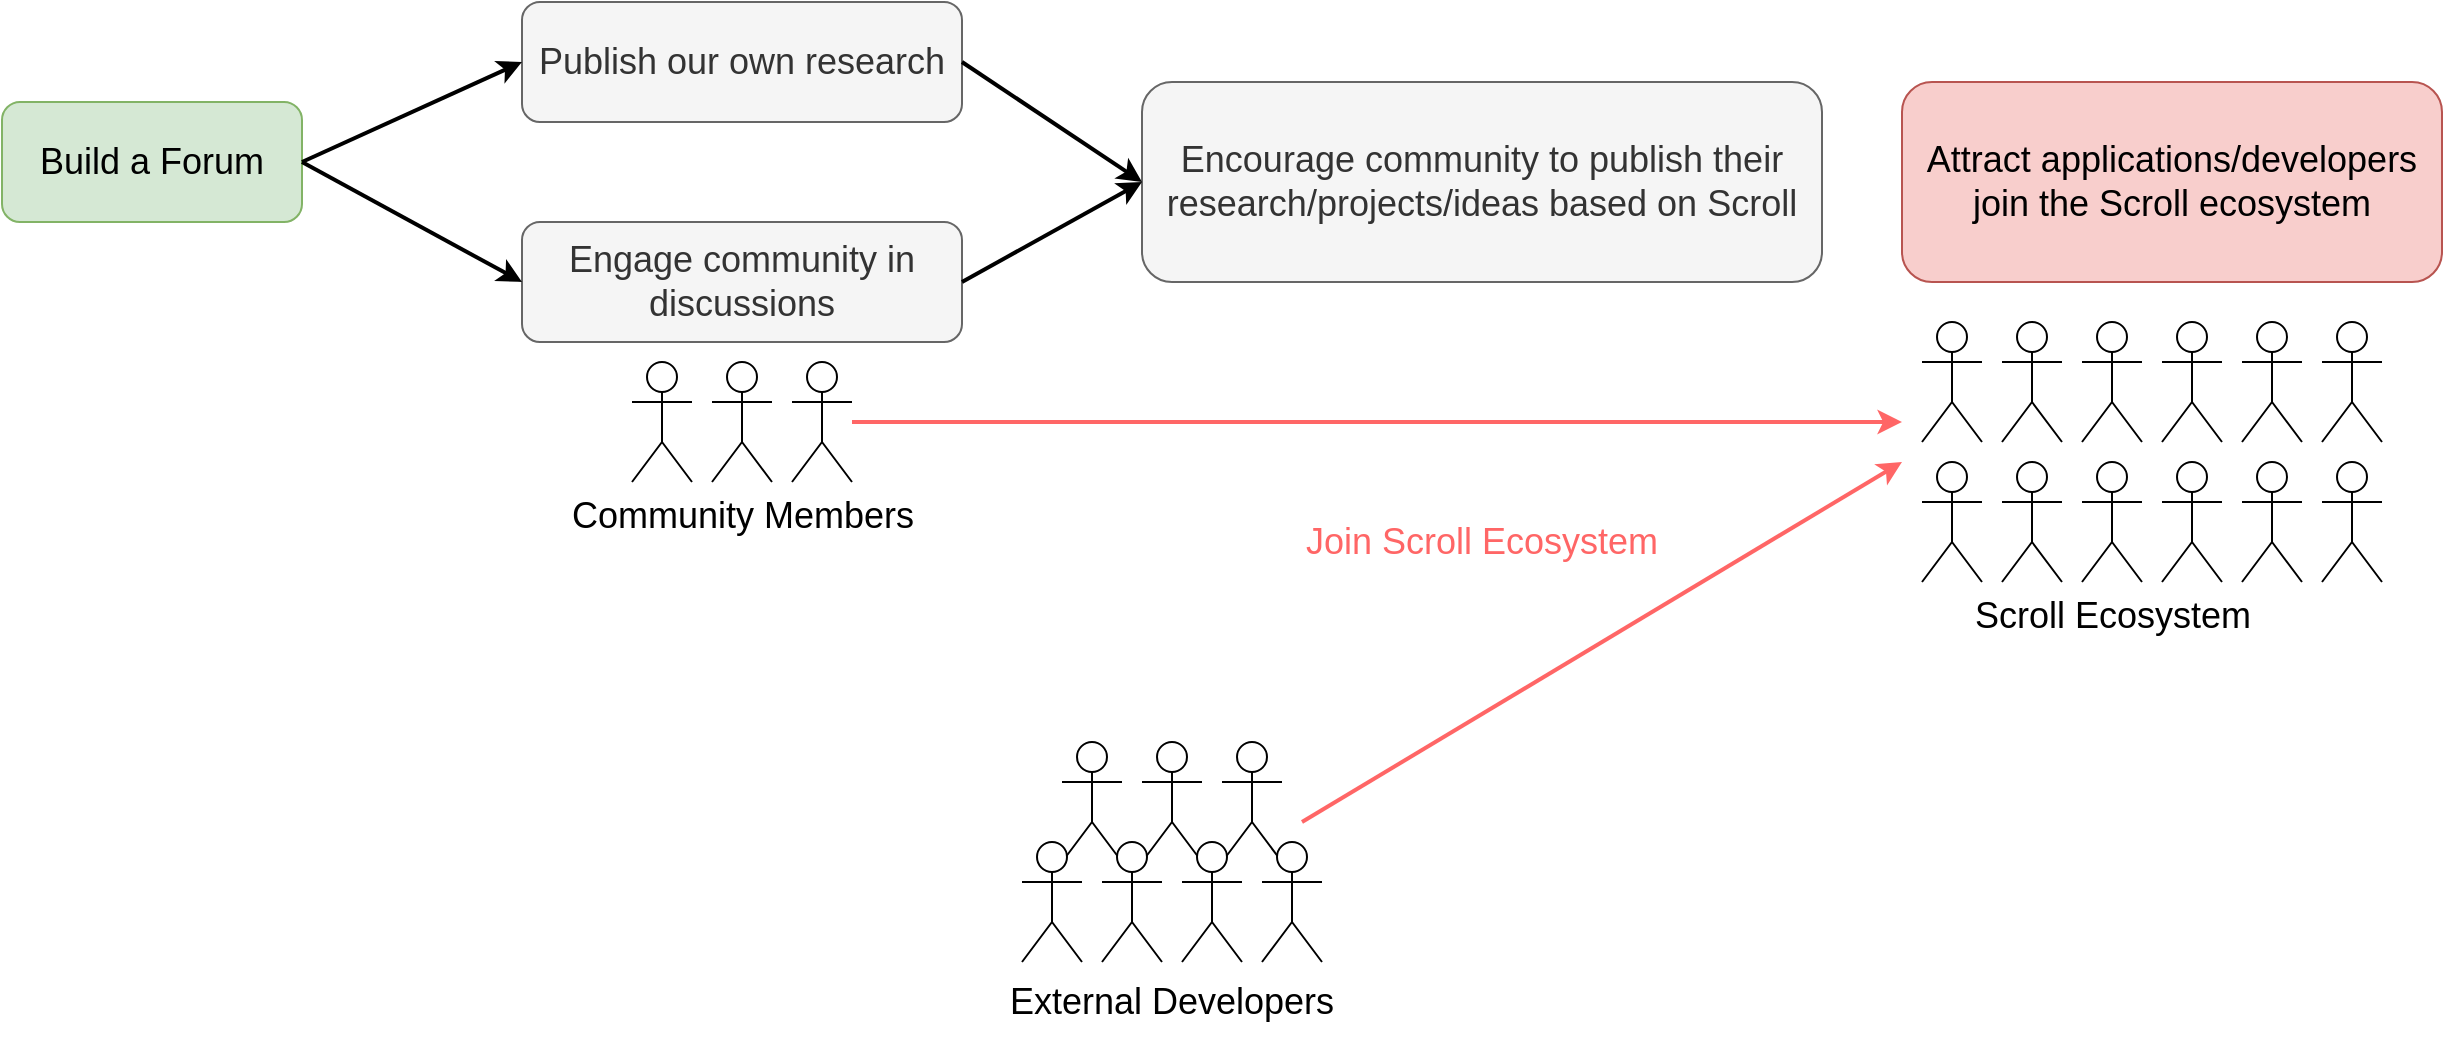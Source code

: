 <mxfile version="20.3.6" type="github">
  <diagram id="UVyEzjZeW7t1hH5NRSwj" name="Page-1">
    <mxGraphModel dx="1018" dy="659" grid="1" gridSize="10" guides="1" tooltips="1" connect="1" arrows="1" fold="1" page="1" pageScale="1" pageWidth="850" pageHeight="1100" math="0" shadow="0">
      <root>
        <mxCell id="0" />
        <mxCell id="1" parent="0" />
        <mxCell id="6odyf6oBOMub9okKzpVn-1" value="&lt;font style=&quot;font-size: 18px;&quot;&gt;Build a Forum&lt;/font&gt;" style="rounded=1;whiteSpace=wrap;html=1;fillColor=#d5e8d4;strokeColor=#82b366;" vertex="1" parent="1">
          <mxGeometry x="30" y="330" width="150" height="60" as="geometry" />
        </mxCell>
        <mxCell id="6odyf6oBOMub9okKzpVn-10" value="&lt;span style=&quot;font-size: 18px;&quot;&gt;Publish our own research&lt;/span&gt;" style="rounded=1;whiteSpace=wrap;html=1;fillColor=#f5f5f5;fontColor=#333333;strokeColor=#666666;" vertex="1" parent="1">
          <mxGeometry x="290" y="280" width="220" height="60" as="geometry" />
        </mxCell>
        <mxCell id="6odyf6oBOMub9okKzpVn-12" value="&lt;span style=&quot;font-size: 18px;&quot;&gt;Engage community in discussions&lt;/span&gt;" style="rounded=1;whiteSpace=wrap;html=1;fillColor=#f5f5f5;fontColor=#333333;strokeColor=#666666;" vertex="1" parent="1">
          <mxGeometry x="290" y="390" width="220" height="60" as="geometry" />
        </mxCell>
        <mxCell id="6odyf6oBOMub9okKzpVn-13" value="" style="endArrow=classic;html=1;rounded=0;strokeWidth=2;fontSize=18;exitX=1;exitY=0.5;exitDx=0;exitDy=0;entryX=0;entryY=0.5;entryDx=0;entryDy=0;" edge="1" parent="1" source="6odyf6oBOMub9okKzpVn-1" target="6odyf6oBOMub9okKzpVn-10">
          <mxGeometry width="50" height="50" relative="1" as="geometry">
            <mxPoint x="400" y="330" as="sourcePoint" />
            <mxPoint x="450" y="280" as="targetPoint" />
          </mxGeometry>
        </mxCell>
        <mxCell id="6odyf6oBOMub9okKzpVn-14" value="" style="endArrow=classic;html=1;rounded=0;strokeWidth=2;fontSize=18;exitX=1;exitY=0.5;exitDx=0;exitDy=0;entryX=0;entryY=0.5;entryDx=0;entryDy=0;" edge="1" parent="1" source="6odyf6oBOMub9okKzpVn-1" target="6odyf6oBOMub9okKzpVn-12">
          <mxGeometry width="50" height="50" relative="1" as="geometry">
            <mxPoint x="190" y="370" as="sourcePoint" />
            <mxPoint x="300" y="320" as="targetPoint" />
          </mxGeometry>
        </mxCell>
        <mxCell id="6odyf6oBOMub9okKzpVn-15" value="Community Members" style="shape=umlActor;verticalLabelPosition=bottom;verticalAlign=top;html=1;outlineConnect=0;fontSize=18;" vertex="1" parent="1">
          <mxGeometry x="385" y="460" width="30" height="60" as="geometry" />
        </mxCell>
        <mxCell id="6odyf6oBOMub9okKzpVn-17" value="" style="shape=umlActor;verticalLabelPosition=bottom;verticalAlign=top;html=1;outlineConnect=0;fontSize=18;" vertex="1" parent="1">
          <mxGeometry x="345" y="460" width="30" height="60" as="geometry" />
        </mxCell>
        <mxCell id="6odyf6oBOMub9okKzpVn-19" value="" style="shape=umlActor;verticalLabelPosition=bottom;verticalAlign=top;html=1;outlineConnect=0;fontSize=18;" vertex="1" parent="1">
          <mxGeometry x="425" y="460" width="30" height="60" as="geometry" />
        </mxCell>
        <mxCell id="6odyf6oBOMub9okKzpVn-22" value="&lt;span style=&quot;font-size: 18px;&quot;&gt;Encourage community to publish their research/projects/ideas based on Scroll&lt;/span&gt;" style="rounded=1;whiteSpace=wrap;html=1;fillColor=#f5f5f5;fontColor=#333333;strokeColor=#666666;" vertex="1" parent="1">
          <mxGeometry x="600" y="320" width="340" height="100" as="geometry" />
        </mxCell>
        <mxCell id="6odyf6oBOMub9okKzpVn-23" value="" style="endArrow=classic;html=1;rounded=0;strokeWidth=2;fontSize=18;exitX=1;exitY=0.5;exitDx=0;exitDy=0;entryX=0;entryY=0.5;entryDx=0;entryDy=0;" edge="1" parent="1" source="6odyf6oBOMub9okKzpVn-10" target="6odyf6oBOMub9okKzpVn-22">
          <mxGeometry width="50" height="50" relative="1" as="geometry">
            <mxPoint x="400" y="300" as="sourcePoint" />
            <mxPoint x="450" y="250" as="targetPoint" />
          </mxGeometry>
        </mxCell>
        <mxCell id="6odyf6oBOMub9okKzpVn-24" value="" style="endArrow=classic;html=1;rounded=0;strokeWidth=2;fontSize=18;exitX=1;exitY=0.5;exitDx=0;exitDy=0;entryX=0;entryY=0.5;entryDx=0;entryDy=0;" edge="1" parent="1" source="6odyf6oBOMub9okKzpVn-12" target="6odyf6oBOMub9okKzpVn-22">
          <mxGeometry width="50" height="50" relative="1" as="geometry">
            <mxPoint x="520" y="320" as="sourcePoint" />
            <mxPoint x="610" y="380" as="targetPoint" />
          </mxGeometry>
        </mxCell>
        <mxCell id="6odyf6oBOMub9okKzpVn-26" value="&lt;span style=&quot;font-size: 18px;&quot;&gt;Attract applications/developers join the Scroll ecosystem&lt;/span&gt;" style="rounded=1;whiteSpace=wrap;html=1;fillColor=#f8cecc;strokeColor=#b85450;" vertex="1" parent="1">
          <mxGeometry x="980" y="320" width="270" height="100" as="geometry" />
        </mxCell>
        <mxCell id="6odyf6oBOMub9okKzpVn-27" value="" style="shape=umlActor;verticalLabelPosition=bottom;verticalAlign=top;html=1;outlineConnect=0;fontSize=18;" vertex="1" parent="1">
          <mxGeometry x="990" y="440" width="30" height="60" as="geometry" />
        </mxCell>
        <mxCell id="6odyf6oBOMub9okKzpVn-28" value="" style="shape=umlActor;verticalLabelPosition=bottom;verticalAlign=top;html=1;outlineConnect=0;fontSize=18;" vertex="1" parent="1">
          <mxGeometry x="1030" y="440" width="30" height="60" as="geometry" />
        </mxCell>
        <mxCell id="6odyf6oBOMub9okKzpVn-29" value="" style="shape=umlActor;verticalLabelPosition=bottom;verticalAlign=top;html=1;outlineConnect=0;fontSize=18;" vertex="1" parent="1">
          <mxGeometry x="1070" y="440" width="30" height="60" as="geometry" />
        </mxCell>
        <mxCell id="6odyf6oBOMub9okKzpVn-31" value="" style="shape=umlActor;verticalLabelPosition=bottom;verticalAlign=top;html=1;outlineConnect=0;fontSize=18;" vertex="1" parent="1">
          <mxGeometry x="1110" y="440" width="30" height="60" as="geometry" />
        </mxCell>
        <mxCell id="6odyf6oBOMub9okKzpVn-32" value="" style="shape=umlActor;verticalLabelPosition=bottom;verticalAlign=top;html=1;outlineConnect=0;fontSize=18;" vertex="1" parent="1">
          <mxGeometry x="1150" y="440" width="30" height="60" as="geometry" />
        </mxCell>
        <mxCell id="6odyf6oBOMub9okKzpVn-33" value="" style="shape=umlActor;verticalLabelPosition=bottom;verticalAlign=top;html=1;outlineConnect=0;fontSize=18;" vertex="1" parent="1">
          <mxGeometry x="1190" y="440" width="30" height="60" as="geometry" />
        </mxCell>
        <mxCell id="6odyf6oBOMub9okKzpVn-35" value="" style="shape=umlActor;verticalLabelPosition=bottom;verticalAlign=top;html=1;outlineConnect=0;fontSize=18;" vertex="1" parent="1">
          <mxGeometry x="990" y="510" width="30" height="60" as="geometry" />
        </mxCell>
        <mxCell id="6odyf6oBOMub9okKzpVn-36" value="" style="shape=umlActor;verticalLabelPosition=bottom;verticalAlign=top;html=1;outlineConnect=0;fontSize=18;" vertex="1" parent="1">
          <mxGeometry x="1030" y="510" width="30" height="60" as="geometry" />
        </mxCell>
        <mxCell id="6odyf6oBOMub9okKzpVn-37" value="Scroll Ecosystem" style="shape=umlActor;verticalLabelPosition=bottom;verticalAlign=top;html=1;outlineConnect=0;fontSize=18;" vertex="1" parent="1">
          <mxGeometry x="1070" y="510" width="30" height="60" as="geometry" />
        </mxCell>
        <mxCell id="6odyf6oBOMub9okKzpVn-38" value="" style="shape=umlActor;verticalLabelPosition=bottom;verticalAlign=top;html=1;outlineConnect=0;fontSize=18;" vertex="1" parent="1">
          <mxGeometry x="1110" y="510" width="30" height="60" as="geometry" />
        </mxCell>
        <mxCell id="6odyf6oBOMub9okKzpVn-39" value="" style="shape=umlActor;verticalLabelPosition=bottom;verticalAlign=top;html=1;outlineConnect=0;fontSize=18;" vertex="1" parent="1">
          <mxGeometry x="1150" y="510" width="30" height="60" as="geometry" />
        </mxCell>
        <mxCell id="6odyf6oBOMub9okKzpVn-40" value="" style="shape=umlActor;verticalLabelPosition=bottom;verticalAlign=top;html=1;outlineConnect=0;fontSize=18;" vertex="1" parent="1">
          <mxGeometry x="1190" y="510" width="30" height="60" as="geometry" />
        </mxCell>
        <mxCell id="6odyf6oBOMub9okKzpVn-47" value="" style="shape=umlActor;verticalLabelPosition=bottom;verticalAlign=top;html=1;outlineConnect=0;fontSize=18;" vertex="1" parent="1">
          <mxGeometry x="560" y="650" width="30" height="60" as="geometry" />
        </mxCell>
        <mxCell id="6odyf6oBOMub9okKzpVn-48" value="" style="shape=umlActor;verticalLabelPosition=bottom;verticalAlign=top;html=1;outlineConnect=0;fontSize=18;" vertex="1" parent="1">
          <mxGeometry x="600" y="650" width="30" height="60" as="geometry" />
        </mxCell>
        <mxCell id="6odyf6oBOMub9okKzpVn-49" value="" style="shape=umlActor;verticalLabelPosition=bottom;verticalAlign=top;html=1;outlineConnect=0;fontSize=18;" vertex="1" parent="1">
          <mxGeometry x="640" y="650" width="30" height="60" as="geometry" />
        </mxCell>
        <mxCell id="6odyf6oBOMub9okKzpVn-50" value="" style="shape=umlActor;verticalLabelPosition=bottom;verticalAlign=top;html=1;outlineConnect=0;fontSize=18;" vertex="1" parent="1">
          <mxGeometry x="580" y="700" width="30" height="60" as="geometry" />
        </mxCell>
        <mxCell id="6odyf6oBOMub9okKzpVn-51" value="" style="shape=umlActor;verticalLabelPosition=bottom;verticalAlign=top;html=1;outlineConnect=0;fontSize=18;" vertex="1" parent="1">
          <mxGeometry x="620" y="700" width="30" height="60" as="geometry" />
        </mxCell>
        <mxCell id="6odyf6oBOMub9okKzpVn-52" value="" style="shape=umlActor;verticalLabelPosition=bottom;verticalAlign=top;html=1;outlineConnect=0;fontSize=18;" vertex="1" parent="1">
          <mxGeometry x="540" y="700" width="30" height="60" as="geometry" />
        </mxCell>
        <mxCell id="6odyf6oBOMub9okKzpVn-53" value="" style="shape=umlActor;verticalLabelPosition=bottom;verticalAlign=top;html=1;outlineConnect=0;fontSize=18;" vertex="1" parent="1">
          <mxGeometry x="660" y="700" width="30" height="60" as="geometry" />
        </mxCell>
        <mxCell id="6odyf6oBOMub9okKzpVn-54" value="&lt;span style=&quot;&quot;&gt;External Developers&lt;/span&gt;" style="text;html=1;strokeColor=none;fillColor=none;align=center;verticalAlign=middle;whiteSpace=wrap;rounded=0;fontSize=18;" vertex="1" parent="1">
          <mxGeometry x="520" y="760" width="190" height="40" as="geometry" />
        </mxCell>
        <mxCell id="6odyf6oBOMub9okKzpVn-55" value="" style="endArrow=classic;html=1;rounded=0;strokeWidth=2;fontSize=18;strokeColor=#FF6666;" edge="1" parent="1" source="6odyf6oBOMub9okKzpVn-19">
          <mxGeometry width="50" height="50" relative="1" as="geometry">
            <mxPoint x="660" y="670" as="sourcePoint" />
            <mxPoint x="980" y="490" as="targetPoint" />
          </mxGeometry>
        </mxCell>
        <mxCell id="6odyf6oBOMub9okKzpVn-56" value="" style="endArrow=classic;html=1;rounded=0;strokeWidth=2;fontSize=18;strokeColor=#FF6666;" edge="1" parent="1">
          <mxGeometry width="50" height="50" relative="1" as="geometry">
            <mxPoint x="680" y="690" as="sourcePoint" />
            <mxPoint x="980" y="510" as="targetPoint" />
          </mxGeometry>
        </mxCell>
        <mxCell id="6odyf6oBOMub9okKzpVn-57" value="&lt;font color=&quot;#ff6666&quot;&gt;Join Scroll Ecosystem&lt;/font&gt;" style="text;html=1;strokeColor=none;fillColor=none;align=center;verticalAlign=middle;whiteSpace=wrap;rounded=0;fontSize=18;" vertex="1" parent="1">
          <mxGeometry x="665" y="535" width="210" height="30" as="geometry" />
        </mxCell>
      </root>
    </mxGraphModel>
  </diagram>
</mxfile>
